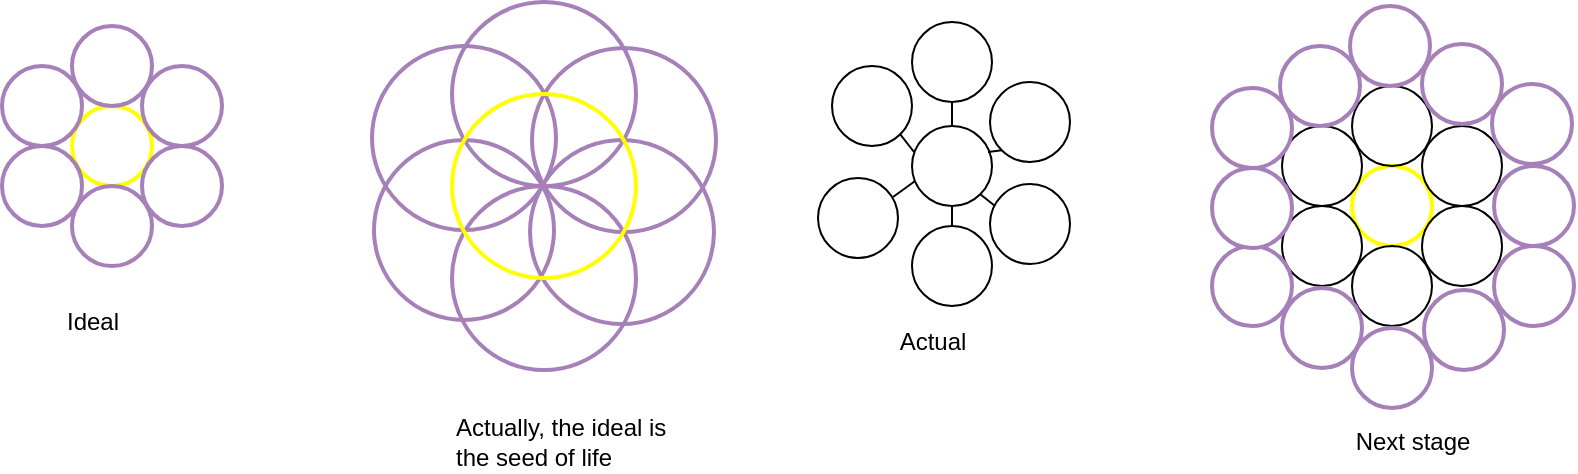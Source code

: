 <mxfile version="19.0.3" type="device"><diagram id="z3s-PbhNnqkx7aQTJUf2" name="Page-1"><mxGraphModel dx="1422" dy="880" grid="1" gridSize="10" guides="1" tooltips="1" connect="1" arrows="1" fold="1" page="1" pageScale="1" pageWidth="827" pageHeight="1169" math="0" shadow="0"><root><mxCell id="0"/><mxCell id="1" value="1st circle" parent="0"/><mxCell id="cB7olgYk3b-s1aanwRNg-46" value="" style="group;strokeWidth=2;fillColor=default;" parent="1" vertex="1" connectable="0"><mxGeometry x="20" y="32" width="110" height="120" as="geometry"/></mxCell><mxCell id="cB7olgYk3b-s1aanwRNg-39" value="" style="ellipse;whiteSpace=wrap;html=1;aspect=fixed;fillColor=default;strokeColor=#FFFF00;strokeWidth=2;" parent="cB7olgYk3b-s1aanwRNg-46" vertex="1"><mxGeometry x="35" y="40" width="40" height="40" as="geometry"/></mxCell><mxCell id="cB7olgYk3b-s1aanwRNg-40" value="" style="ellipse;whiteSpace=wrap;html=1;aspect=fixed;fillColor=default;strokeColor=#A680B8;strokeWidth=2;" parent="cB7olgYk3b-s1aanwRNg-46" vertex="1"><mxGeometry x="35" y="80" width="40" height="40" as="geometry"/></mxCell><mxCell id="cB7olgYk3b-s1aanwRNg-41" value="" style="ellipse;whiteSpace=wrap;html=1;aspect=fixed;fillColor=default;strokeColor=#A680B8;strokeWidth=2;" parent="cB7olgYk3b-s1aanwRNg-46" vertex="1"><mxGeometry x="70" y="20" width="40" height="40" as="geometry"/></mxCell><mxCell id="cB7olgYk3b-s1aanwRNg-42" value="" style="ellipse;whiteSpace=wrap;html=1;aspect=fixed;fillColor=default;strokeColor=#A680B8;strokeWidth=2;" parent="cB7olgYk3b-s1aanwRNg-46" vertex="1"><mxGeometry x="70" y="60" width="40" height="40" as="geometry"/></mxCell><mxCell id="cB7olgYk3b-s1aanwRNg-43" value="" style="ellipse;whiteSpace=wrap;html=1;aspect=fixed;fillColor=default;strokeColor=#A680B8;strokeWidth=2;" parent="cB7olgYk3b-s1aanwRNg-46" vertex="1"><mxGeometry y="60" width="40" height="40" as="geometry"/></mxCell><mxCell id="cB7olgYk3b-s1aanwRNg-44" value="" style="ellipse;whiteSpace=wrap;html=1;aspect=fixed;fillColor=default;strokeColor=#A680B8;strokeWidth=2;" parent="cB7olgYk3b-s1aanwRNg-46" vertex="1"><mxGeometry y="20" width="40" height="40" as="geometry"/></mxCell><mxCell id="cB7olgYk3b-s1aanwRNg-45" value="" style="ellipse;whiteSpace=wrap;html=1;aspect=fixed;fillColor=default;strokeColor=#A680B8;strokeWidth=2;" parent="cB7olgYk3b-s1aanwRNg-46" vertex="1"><mxGeometry x="35" width="40" height="40" as="geometry"/></mxCell><mxCell id="cB7olgYk3b-s1aanwRNg-47" value="" style="group" parent="1" vertex="1" connectable="0"><mxGeometry x="428" y="30" width="126" height="142" as="geometry"/></mxCell><mxCell id="cB7olgYk3b-s1aanwRNg-1" value="" style="ellipse;whiteSpace=wrap;html=1;aspect=fixed;fillColor=none;" parent="cB7olgYk3b-s1aanwRNg-47" vertex="1"><mxGeometry y="78" width="40" height="40" as="geometry"/></mxCell><mxCell id="cB7olgYk3b-s1aanwRNg-2" value="" style="ellipse;whiteSpace=wrap;html=1;aspect=fixed;fillColor=none;" parent="cB7olgYk3b-s1aanwRNg-47" vertex="1"><mxGeometry x="7" y="22" width="40" height="40" as="geometry"/></mxCell><mxCell id="cB7olgYk3b-s1aanwRNg-3" value="" style="ellipse;whiteSpace=wrap;html=1;aspect=fixed;fillColor=none;" parent="cB7olgYk3b-s1aanwRNg-47" vertex="1"><mxGeometry x="47" y="102" width="40" height="40" as="geometry"/></mxCell><mxCell id="cB7olgYk3b-s1aanwRNg-4" value="" style="ellipse;whiteSpace=wrap;html=1;aspect=fixed;fillColor=none;" parent="cB7olgYk3b-s1aanwRNg-47" vertex="1"><mxGeometry x="86" y="81" width="40" height="40" as="geometry"/></mxCell><mxCell id="cB7olgYk3b-s1aanwRNg-5" value="" style="ellipse;whiteSpace=wrap;html=1;aspect=fixed;fillColor=none;" parent="cB7olgYk3b-s1aanwRNg-47" vertex="1"><mxGeometry x="86" y="30" width="40" height="40" as="geometry"/></mxCell><mxCell id="cB7olgYk3b-s1aanwRNg-6" value="" style="ellipse;whiteSpace=wrap;html=1;aspect=fixed;fillColor=none;" parent="cB7olgYk3b-s1aanwRNg-47" vertex="1"><mxGeometry x="47" y="52" width="40" height="40" as="geometry"/></mxCell><mxCell id="cB7olgYk3b-s1aanwRNg-7" value="" style="ellipse;whiteSpace=wrap;html=1;aspect=fixed;fillColor=none;" parent="cB7olgYk3b-s1aanwRNg-47" vertex="1"><mxGeometry x="47" width="40" height="40" as="geometry"/></mxCell><mxCell id="cB7olgYk3b-s1aanwRNg-13" value="" style="endArrow=none;html=1;rounded=0;exitX=0.5;exitY=0;exitDx=0;exitDy=0;entryX=0.5;entryY=1;entryDx=0;entryDy=0;" parent="cB7olgYk3b-s1aanwRNg-47" source="cB7olgYk3b-s1aanwRNg-3" target="cB7olgYk3b-s1aanwRNg-6" edge="1"><mxGeometry width="50" height="50" relative="1" as="geometry"><mxPoint x="7" y="242" as="sourcePoint"/><mxPoint x="57" y="192" as="targetPoint"/></mxGeometry></mxCell><mxCell id="cB7olgYk3b-s1aanwRNg-14" value="" style="endArrow=none;html=1;rounded=0;entryX=0.938;entryY=0.238;entryDx=0;entryDy=0;entryPerimeter=0;exitX=0.038;exitY=0.688;exitDx=0;exitDy=0;exitPerimeter=0;" parent="cB7olgYk3b-s1aanwRNg-47" source="cB7olgYk3b-s1aanwRNg-6" target="cB7olgYk3b-s1aanwRNg-1" edge="1"><mxGeometry width="50" height="50" relative="1" as="geometry"><mxPoint x="7" y="242" as="sourcePoint"/><mxPoint x="57" y="192" as="targetPoint"/></mxGeometry></mxCell><mxCell id="cB7olgYk3b-s1aanwRNg-15" value="" style="endArrow=none;html=1;rounded=0;entryX=1;entryY=1;entryDx=0;entryDy=0;exitX=0.025;exitY=0.325;exitDx=0;exitDy=0;exitPerimeter=0;" parent="cB7olgYk3b-s1aanwRNg-47" source="cB7olgYk3b-s1aanwRNg-6" target="cB7olgYk3b-s1aanwRNg-2" edge="1"><mxGeometry width="50" height="50" relative="1" as="geometry"><mxPoint x="34" y="59" as="sourcePoint"/><mxPoint x="22" y="51" as="targetPoint"/></mxGeometry></mxCell><mxCell id="cB7olgYk3b-s1aanwRNg-16" value="" style="endArrow=none;html=1;rounded=0;entryX=0;entryY=1;entryDx=0;entryDy=0;exitX=0.95;exitY=0.325;exitDx=0;exitDy=0;exitPerimeter=0;" parent="cB7olgYk3b-s1aanwRNg-47" source="cB7olgYk3b-s1aanwRNg-6" target="cB7olgYk3b-s1aanwRNg-5" edge="1"><mxGeometry width="50" height="50" relative="1" as="geometry"><mxPoint x="102" y="61" as="sourcePoint"/><mxPoint x="113.04" y="54" as="targetPoint"/></mxGeometry></mxCell><mxCell id="cB7olgYk3b-s1aanwRNg-33" value="" style="endArrow=none;html=1;rounded=0;exitX=1;exitY=1;exitDx=0;exitDy=0;entryX=0.063;entryY=0.275;entryDx=0;entryDy=0;entryPerimeter=0;" parent="cB7olgYk3b-s1aanwRNg-47" source="cB7olgYk3b-s1aanwRNg-6" target="cB7olgYk3b-s1aanwRNg-4" edge="1"><mxGeometry width="50" height="50" relative="1" as="geometry"><mxPoint x="227" y="250" as="sourcePoint"/><mxPoint x="277" y="200" as="targetPoint"/></mxGeometry></mxCell><mxCell id="cB7olgYk3b-s1aanwRNg-38" value="" style="endArrow=none;html=1;rounded=0;exitX=0.5;exitY=1;exitDx=0;exitDy=0;entryX=0.5;entryY=0;entryDx=0;entryDy=0;" parent="cB7olgYk3b-s1aanwRNg-47" source="cB7olgYk3b-s1aanwRNg-7" target="cB7olgYk3b-s1aanwRNg-6" edge="1"><mxGeometry width="50" height="50" relative="1" as="geometry"><mxPoint x="227" y="210" as="sourcePoint"/><mxPoint x="277" y="160" as="targetPoint"/></mxGeometry></mxCell><mxCell id="cB7olgYk3b-s1aanwRNg-69" value="" style="group" parent="1" vertex="1" connectable="0"><mxGeometry x="625" y="22" width="181" height="201" as="geometry"/></mxCell><mxCell id="cB7olgYk3b-s1aanwRNg-48" value="" style="group" parent="cB7olgYk3b-s1aanwRNg-69" vertex="1" connectable="0"><mxGeometry x="35" y="40" width="110" height="120" as="geometry"/></mxCell><mxCell id="cB7olgYk3b-s1aanwRNg-49" value="" style="ellipse;whiteSpace=wrap;html=1;aspect=fixed;fillColor=default;strokeColor=#FFFF00;strokeWidth=2;" parent="cB7olgYk3b-s1aanwRNg-48" vertex="1"><mxGeometry x="35" y="40" width="40" height="40" as="geometry"/></mxCell><mxCell id="cB7olgYk3b-s1aanwRNg-50" value="" style="ellipse;whiteSpace=wrap;html=1;aspect=fixed;fillColor=none;" parent="cB7olgYk3b-s1aanwRNg-48" vertex="1"><mxGeometry x="35" y="80" width="40" height="40" as="geometry"/></mxCell><mxCell id="cB7olgYk3b-s1aanwRNg-51" value="" style="ellipse;whiteSpace=wrap;html=1;aspect=fixed;fillColor=none;" parent="cB7olgYk3b-s1aanwRNg-48" vertex="1"><mxGeometry x="70" y="20" width="40" height="40" as="geometry"/></mxCell><mxCell id="cB7olgYk3b-s1aanwRNg-52" value="" style="ellipse;whiteSpace=wrap;html=1;aspect=fixed;fillColor=none;" parent="cB7olgYk3b-s1aanwRNg-48" vertex="1"><mxGeometry x="70" y="60" width="40" height="40" as="geometry"/></mxCell><mxCell id="cB7olgYk3b-s1aanwRNg-53" value="" style="ellipse;whiteSpace=wrap;html=1;aspect=fixed;fillColor=none;" parent="cB7olgYk3b-s1aanwRNg-48" vertex="1"><mxGeometry y="60" width="40" height="40" as="geometry"/></mxCell><mxCell id="cB7olgYk3b-s1aanwRNg-54" value="" style="ellipse;whiteSpace=wrap;html=1;aspect=fixed;fillColor=none;" parent="cB7olgYk3b-s1aanwRNg-48" vertex="1"><mxGeometry y="20" width="40" height="40" as="geometry"/></mxCell><mxCell id="cB7olgYk3b-s1aanwRNg-55" value="" style="ellipse;whiteSpace=wrap;html=1;aspect=fixed;fillColor=none;" parent="cB7olgYk3b-s1aanwRNg-48" vertex="1"><mxGeometry x="35" width="40" height="40" as="geometry"/></mxCell><mxCell id="cB7olgYk3b-s1aanwRNg-56" value="" style="ellipse;whiteSpace=wrap;html=1;aspect=fixed;fillColor=default;strokeColor=#A680B8;strokeWidth=2;" parent="cB7olgYk3b-s1aanwRNg-69" vertex="1"><mxGeometry y="120" width="40" height="40" as="geometry"/></mxCell><mxCell id="cB7olgYk3b-s1aanwRNg-57" value="" style="ellipse;whiteSpace=wrap;html=1;aspect=fixed;fillColor=default;strokeColor=#A680B8;strokeWidth=2;" parent="cB7olgYk3b-s1aanwRNg-69" vertex="1"><mxGeometry x="35" y="141" width="40" height="40" as="geometry"/></mxCell><mxCell id="cB7olgYk3b-s1aanwRNg-58" value="" style="ellipse;whiteSpace=wrap;html=1;aspect=fixed;fillColor=default;strokeColor=#A680B8;strokeWidth=2;" parent="cB7olgYk3b-s1aanwRNg-69" vertex="1"><mxGeometry x="70" y="161" width="40" height="40" as="geometry"/></mxCell><mxCell id="cB7olgYk3b-s1aanwRNg-59" value="" style="ellipse;whiteSpace=wrap;html=1;aspect=fixed;fillColor=default;strokeColor=#A680B8;strokeWidth=2;" parent="cB7olgYk3b-s1aanwRNg-69" vertex="1"><mxGeometry x="106" y="142" width="40" height="40" as="geometry"/></mxCell><mxCell id="cB7olgYk3b-s1aanwRNg-60" value="" style="ellipse;whiteSpace=wrap;html=1;aspect=fixed;fillColor=default;strokeColor=#A680B8;strokeWidth=2;" parent="cB7olgYk3b-s1aanwRNg-69" vertex="1"><mxGeometry x="141" y="120" width="40" height="40" as="geometry"/></mxCell><mxCell id="cB7olgYk3b-s1aanwRNg-61" value="" style="ellipse;whiteSpace=wrap;html=1;aspect=fixed;fillColor=default;strokeColor=#A680B8;strokeWidth=2;" parent="cB7olgYk3b-s1aanwRNg-69" vertex="1"><mxGeometry y="81" width="40" height="40" as="geometry"/></mxCell><mxCell id="cB7olgYk3b-s1aanwRNg-62" value="" style="ellipse;whiteSpace=wrap;html=1;aspect=fixed;fillColor=default;strokeColor=#A680B8;strokeWidth=2;" parent="cB7olgYk3b-s1aanwRNg-69" vertex="1"><mxGeometry y="41" width="40" height="40" as="geometry"/></mxCell><mxCell id="cB7olgYk3b-s1aanwRNg-63" value="" style="ellipse;whiteSpace=wrap;html=1;aspect=fixed;fillColor=default;strokeColor=#A680B8;strokeWidth=2;" parent="cB7olgYk3b-s1aanwRNg-69" vertex="1"><mxGeometry x="34" y="20" width="40" height="40" as="geometry"/></mxCell><mxCell id="cB7olgYk3b-s1aanwRNg-64" value="" style="ellipse;whiteSpace=wrap;html=1;aspect=fixed;fillColor=default;strokeColor=#A680B8;strokeWidth=2;" parent="cB7olgYk3b-s1aanwRNg-69" vertex="1"><mxGeometry x="69" width="40" height="40" as="geometry"/></mxCell><mxCell id="cB7olgYk3b-s1aanwRNg-65" value="" style="ellipse;whiteSpace=wrap;html=1;aspect=fixed;fillColor=default;strokeColor=#A680B8;strokeWidth=2;" parent="cB7olgYk3b-s1aanwRNg-69" vertex="1"><mxGeometry x="141" y="80" width="40" height="40" as="geometry"/></mxCell><mxCell id="cB7olgYk3b-s1aanwRNg-66" value="" style="ellipse;whiteSpace=wrap;html=1;aspect=fixed;fillColor=default;strokeColor=#A680B8;strokeWidth=2;" parent="cB7olgYk3b-s1aanwRNg-69" vertex="1"><mxGeometry x="140" y="39" width="40" height="40" as="geometry"/></mxCell><mxCell id="cB7olgYk3b-s1aanwRNg-67" value="" style="ellipse;whiteSpace=wrap;html=1;aspect=fixed;fillColor=default;strokeColor=#A680B8;strokeWidth=2;" parent="cB7olgYk3b-s1aanwRNg-69" vertex="1"><mxGeometry x="105" y="19" width="40" height="40" as="geometry"/></mxCell><mxCell id="cB7olgYk3b-s1aanwRNg-70" value="&lt;font color=&quot;#000000&quot;&gt;Ideal&lt;/font&gt;" style="text;html=1;align=center;verticalAlign=middle;resizable=0;points=[];autosize=1;strokeColor=none;fillColor=none;fontColor=#FFFF00;" parent="1" vertex="1"><mxGeometry x="45" y="170" width="40" height="20" as="geometry"/></mxCell><mxCell id="cB7olgYk3b-s1aanwRNg-71" value="Actual" style="text;html=1;align=center;verticalAlign=middle;resizable=0;points=[];autosize=1;strokeColor=none;fillColor=none;fontColor=#000000;" parent="1" vertex="1"><mxGeometry x="460" y="180" width="50" height="20" as="geometry"/></mxCell><mxCell id="cB7olgYk3b-s1aanwRNg-72" value="Next stage&lt;br&gt;" style="text;html=1;align=center;verticalAlign=middle;resizable=0;points=[];autosize=1;strokeColor=none;fillColor=none;fontColor=#000000;" parent="1" vertex="1"><mxGeometry x="690" y="230" width="70" height="20" as="geometry"/></mxCell><mxCell id="cB7olgYk3b-s1aanwRNg-73" value="Actually, the ideal is&amp;nbsp;&lt;br&gt;the seed of life" style="text;html=1;align=left;verticalAlign=middle;resizable=0;points=[];autosize=1;strokeColor=none;fillColor=none;fontColor=#000000;" parent="1" vertex="1"><mxGeometry x="245" y="225" width="120" height="30" as="geometry"/></mxCell><mxCell id="4Ax2T-l6m5XsMkrDBlMu-3" value="2nd circle" parent="0"/><mxCell id="cB7olgYk3b-s1aanwRNg-79" value="lines" style="" parent="0"/><mxCell id="UP9LrdA3fS-hWbD0BVzB-35" value="" style="group" vertex="1" connectable="0" parent="cB7olgYk3b-s1aanwRNg-79"><mxGeometry x="205" y="20" width="172" height="184" as="geometry"/></mxCell><mxCell id="UP9LrdA3fS-hWbD0BVzB-28" value="" style="ellipse;whiteSpace=wrap;html=1;fillColor=none;aspect=fixed;strokeColor=#A680B8;strokeWidth=2;" vertex="1" parent="UP9LrdA3fS-hWbD0BVzB-35"><mxGeometry x="80" y="23" width="92" height="92" as="geometry"/></mxCell><mxCell id="UP9LrdA3fS-hWbD0BVzB-29" value="" style="ellipse;whiteSpace=wrap;html=1;fillColor=none;aspect=fixed;strokeColor=#A680B8;strokeWidth=2;" vertex="1" parent="UP9LrdA3fS-hWbD0BVzB-35"><mxGeometry x="79" y="69" width="92" height="92" as="geometry"/></mxCell><mxCell id="UP9LrdA3fS-hWbD0BVzB-30" value="" style="ellipse;whiteSpace=wrap;html=1;fillColor=none;aspect=fixed;strokeColor=#A680B8;strokeWidth=2;" vertex="1" parent="UP9LrdA3fS-hWbD0BVzB-35"><mxGeometry x="40" y="92" width="92" height="92" as="geometry"/></mxCell><mxCell id="UP9LrdA3fS-hWbD0BVzB-31" value="" style="ellipse;whiteSpace=wrap;html=1;fillColor=none;aspect=fixed;strokeColor=#A680B8;strokeWidth=2;" vertex="1" parent="UP9LrdA3fS-hWbD0BVzB-35"><mxGeometry x="1" y="69" width="90" height="90" as="geometry"/></mxCell><mxCell id="UP9LrdA3fS-hWbD0BVzB-32" value="" style="ellipse;whiteSpace=wrap;html=1;fillColor=none;aspect=fixed;strokeColor=#A680B8;strokeWidth=2;" vertex="1" parent="UP9LrdA3fS-hWbD0BVzB-35"><mxGeometry y="22" width="92" height="92" as="geometry"/></mxCell><mxCell id="UP9LrdA3fS-hWbD0BVzB-33" value="" style="ellipse;whiteSpace=wrap;html=1;fillColor=none;aspect=fixed;strokeColor=#A680B8;strokeWidth=2;" vertex="1" parent="UP9LrdA3fS-hWbD0BVzB-35"><mxGeometry x="40" width="92" height="92" as="geometry"/></mxCell><mxCell id="UP9LrdA3fS-hWbD0BVzB-34" value="" style="ellipse;whiteSpace=wrap;html=1;fillColor=none;aspect=fixed;strokeColor=#FFFF00;strokeWidth=2;" vertex="1" parent="UP9LrdA3fS-hWbD0BVzB-35"><mxGeometry x="40" y="46" width="92" height="92" as="geometry"/></mxCell></root></mxGraphModel></diagram></mxfile>